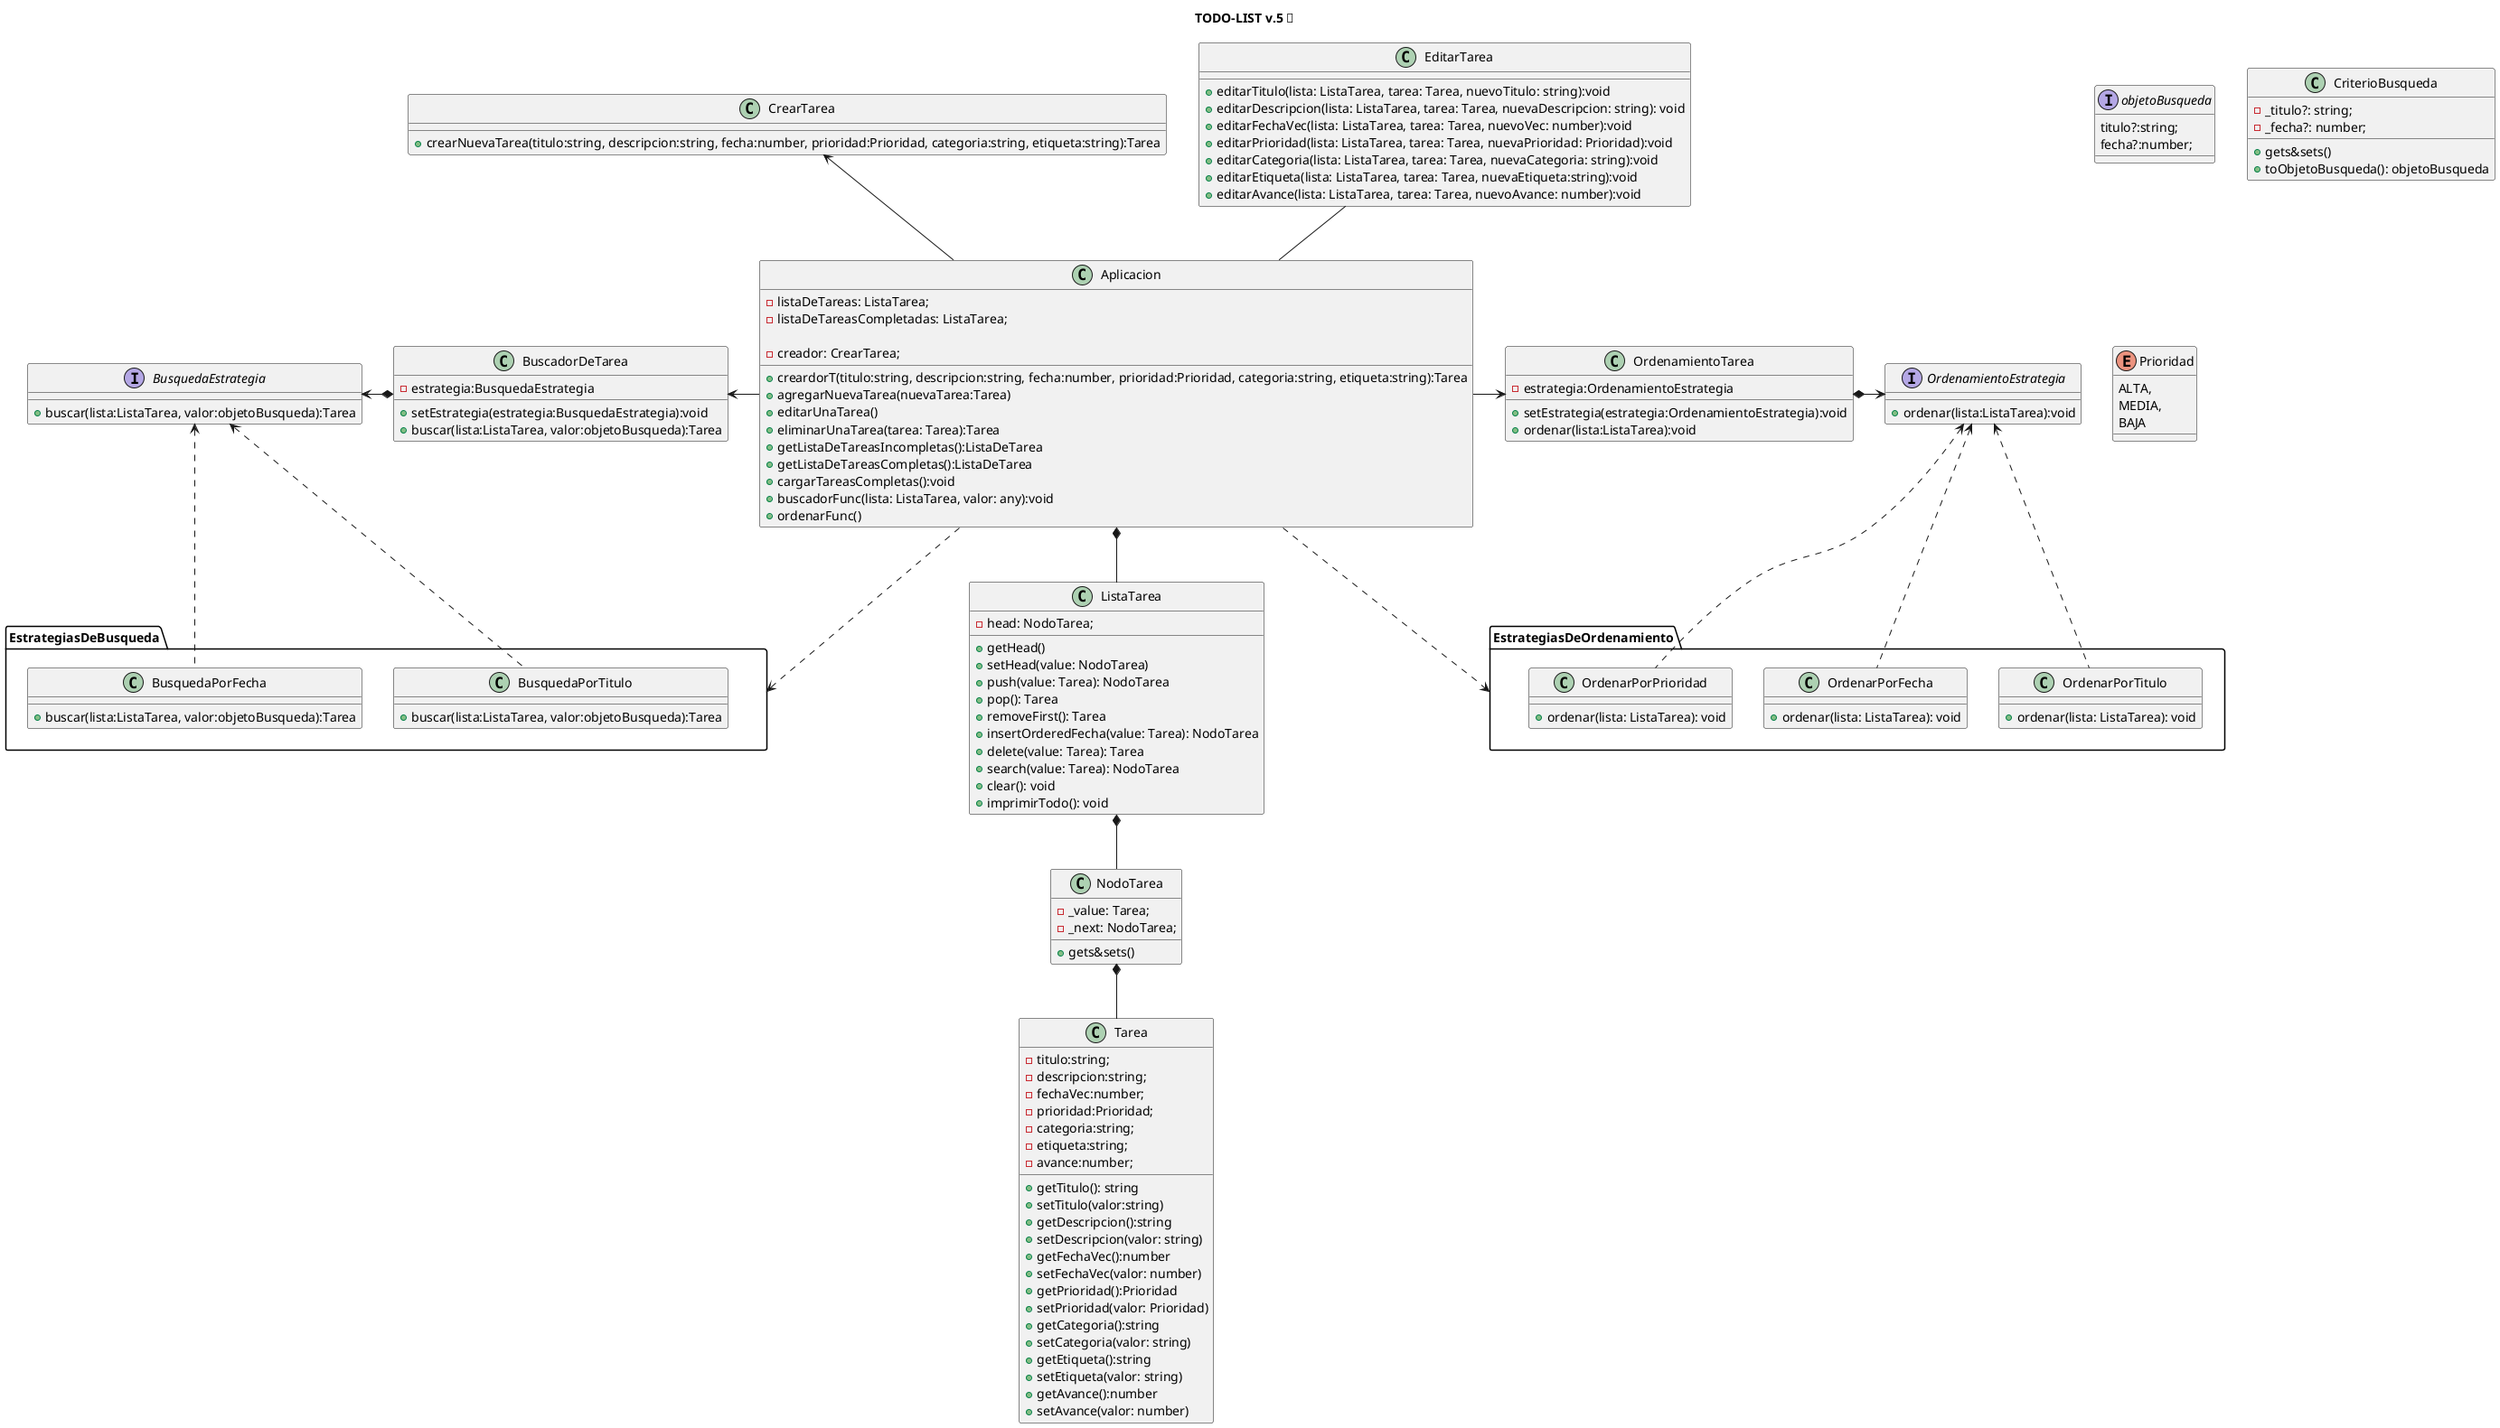 @startuml DiagramaClases

title TODO-LIST v.5 👻

class Aplicacion{
    - listaDeTareas: ListaTarea;
    - listaDeTareasCompletadas: ListaTarea;

    - creador: CrearTarea;
    
    + creardorT(titulo:string, descripcion:string, fecha:number, prioridad:Prioridad, categoria:string, etiqueta:string):Tarea
    + agregarNuevaTarea(nuevaTarea:Tarea)
    + editarUnaTarea()
    + eliminarUnaTarea(tarea: Tarea):Tarea
    + getListaDeTareasIncompletas():ListaDeTarea
    + getListaDeTareasCompletas():ListaDeTarea
    + cargarTareasCompletas():void
    + buscadorFunc(lista: ListaTarea, valor: any):void
    + ordenarFunc()
}

class Tarea{
    - titulo:string;
    - descripcion:string;
    - fechaVec:number;
    - prioridad:Prioridad;
    - categoria:string;
    - etiqueta:string;
    - avance:number;

    + getTitulo(): string
    + setTitulo(valor:string)
    + getDescripcion():string
    + setDescripcion(valor: string)
    + getFechaVec():number
    + setFechaVec(valor: number)
    + getPrioridad():Prioridad
    + setPrioridad(valor: Prioridad)
    + getCategoria():string
    + setCategoria(valor: string)
    + getEtiqueta():string
    + setEtiqueta(valor: string)
    + getAvance():number
    + setAvance(valor: number)
}

class NodoTarea{
    - _value: Tarea;
    - _next: NodoTarea;

    + gets&sets()
}

class ListaTarea{
    - head: NodoTarea;
    + getHead()
    + setHead(value: NodoTarea)
    + push(value: Tarea): NodoTarea
    + pop(): Tarea
    + removeFirst(): Tarea
    + insertOrderedFecha(value: Tarea): NodoTarea
    + delete(value: Tarea): Tarea
    + search(value: Tarea): NodoTarea
    + clear(): void
    + imprimirTodo(): void
}

class CrearTarea{
    + crearNuevaTarea(titulo:string, descripcion:string, fecha:number, prioridad:Prioridad, categoria:string, etiqueta:string):Tarea
}

class EditarTarea{
    + editarTitulo(lista: ListaTarea, tarea: Tarea, nuevoTitulo: string):void
    + editarDescripcion(lista: ListaTarea, tarea: Tarea, nuevaDescripcion: string): void
    + editarFechaVec(lista: ListaTarea, tarea: Tarea, nuevoVec: number):void
    + editarPrioridad(lista: ListaTarea, tarea: Tarea, nuevaPrioridad: Prioridad):void
    + editarCategoria(lista: ListaTarea, tarea: Tarea, nuevaCategoria: string):void
    + editarEtiqueta(lista: ListaTarea, tarea: Tarea, nuevaEtiqueta:string):void
    + editarAvance(lista: ListaTarea, tarea: Tarea, nuevoAvance: number):void
}

interface BusquedaEstrategia{
    + buscar(lista:ListaTarea, valor:objetoBusqueda):Tarea
}

interface objetoBusqueda {
    titulo?:string;
    fecha?:number;
}

class CriterioBusqueda{
    - _titulo?: string;
    - _fecha?: number;

    + gets&sets()
    + toObjetoBusqueda(): objetoBusqueda
}

class BuscadorDeTarea {
    + setEstrategia(estrategia:BusquedaEstrategia):void
    - estrategia:BusquedaEstrategia
    + buscar(lista:ListaTarea, valor:objetoBusqueda):Tarea
}
package EstrategiasDeBusqueda {

    class BusquedaPorTitulo {
        + buscar(lista:ListaTarea, valor:objetoBusqueda):Tarea
    }

    class BusquedaPorFecha {
        + buscar(lista:ListaTarea, valor:objetoBusqueda):Tarea
    }
}

interface OrdenamientoEstrategia{
    + ordenar(lista:ListaTarea):void
}

class OrdenamientoTarea{
    - estrategia:OrdenamientoEstrategia
    + setEstrategia(estrategia:OrdenamientoEstrategia):void
    + ordenar(lista:ListaTarea):void
}

package EstrategiasDeOrdenamiento{
    
    class OrdenarPorTitulo{
        + ordenar(lista: ListaTarea): void
    }

    class OrdenarPorFecha{
        + ordenar(lista: ListaTarea): void
    }

    class OrdenarPorPrioridad{
        + ordenar(lista: ListaTarea): void
    }
}



enum Prioridad{
    ALTA,
    MEDIA,
    BAJA
}

'relaciones
Aplicacion *-- ListaTarea
Aplicacion -l-> BuscadorDeTarea
Aplicacion -r-> OrdenamientoTarea
Aplicacion -u- EditarTarea
Aplicacion -u-> CrearTarea

Aplicacion ..> EstrategiasDeBusqueda
Aplicacion ..> EstrategiasDeOrdenamiento

ListaTarea *-- NodoTarea
NodoTarea *-- Tarea

BusquedaEstrategia <-* BuscadorDeTarea
BusquedaEstrategia <.. BusquedaPorTitulo
BusquedaEstrategia <.. BusquedaPorFecha

OrdenamientoTarea *-> OrdenamientoEstrategia
OrdenamientoEstrategia <.. OrdenarPorTitulo
OrdenamientoEstrategia <.. OrdenarPorFecha
OrdenamientoEstrategia <.. OrdenarPorPrioridad


@enduml